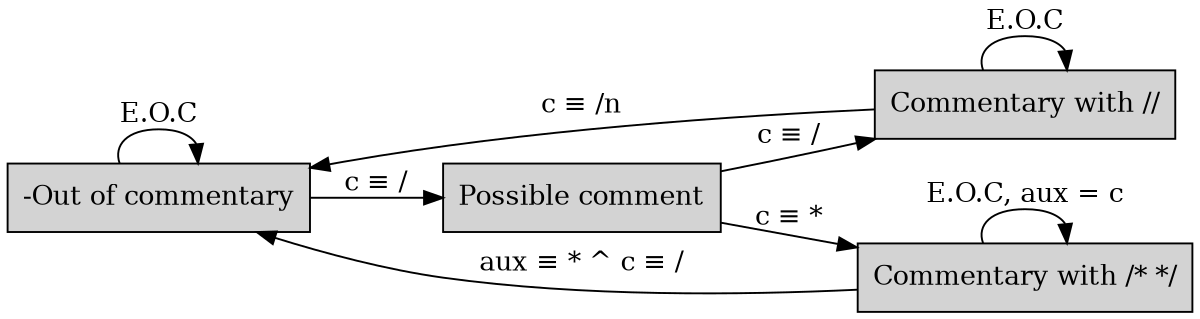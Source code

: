  digraph MAQUINA_DE_ESTADO {
    rankdir=LR;
	size="8,5"
    node [style=filled, shape=box];
    "-Out of commentary" -> "Possible comment" [label = "c ≡ /"];
    "-Out of commentary" -> "-Out of commentary" [label = "E.O.C"];
    "Possible comment" -> "Commentary with //" [label = "c ≡ /"];
    "Possible comment" -> "Commentary with /* */" [label = "c ≡ *"];
    "Commentary with //" -> "-Out of commentary" [label = "c ≡ /n"];
    "Commentary with //" -> "Commentary with //" [label = "E.O.C"];
    "Commentary with /* */" -> "-Out of commentary" [label = "aux ≡ * ^ c ≡ /"];
    "Commentary with /* */" -> "Commentary with /* */" [label = "E.O.C, aux = c"];
}
